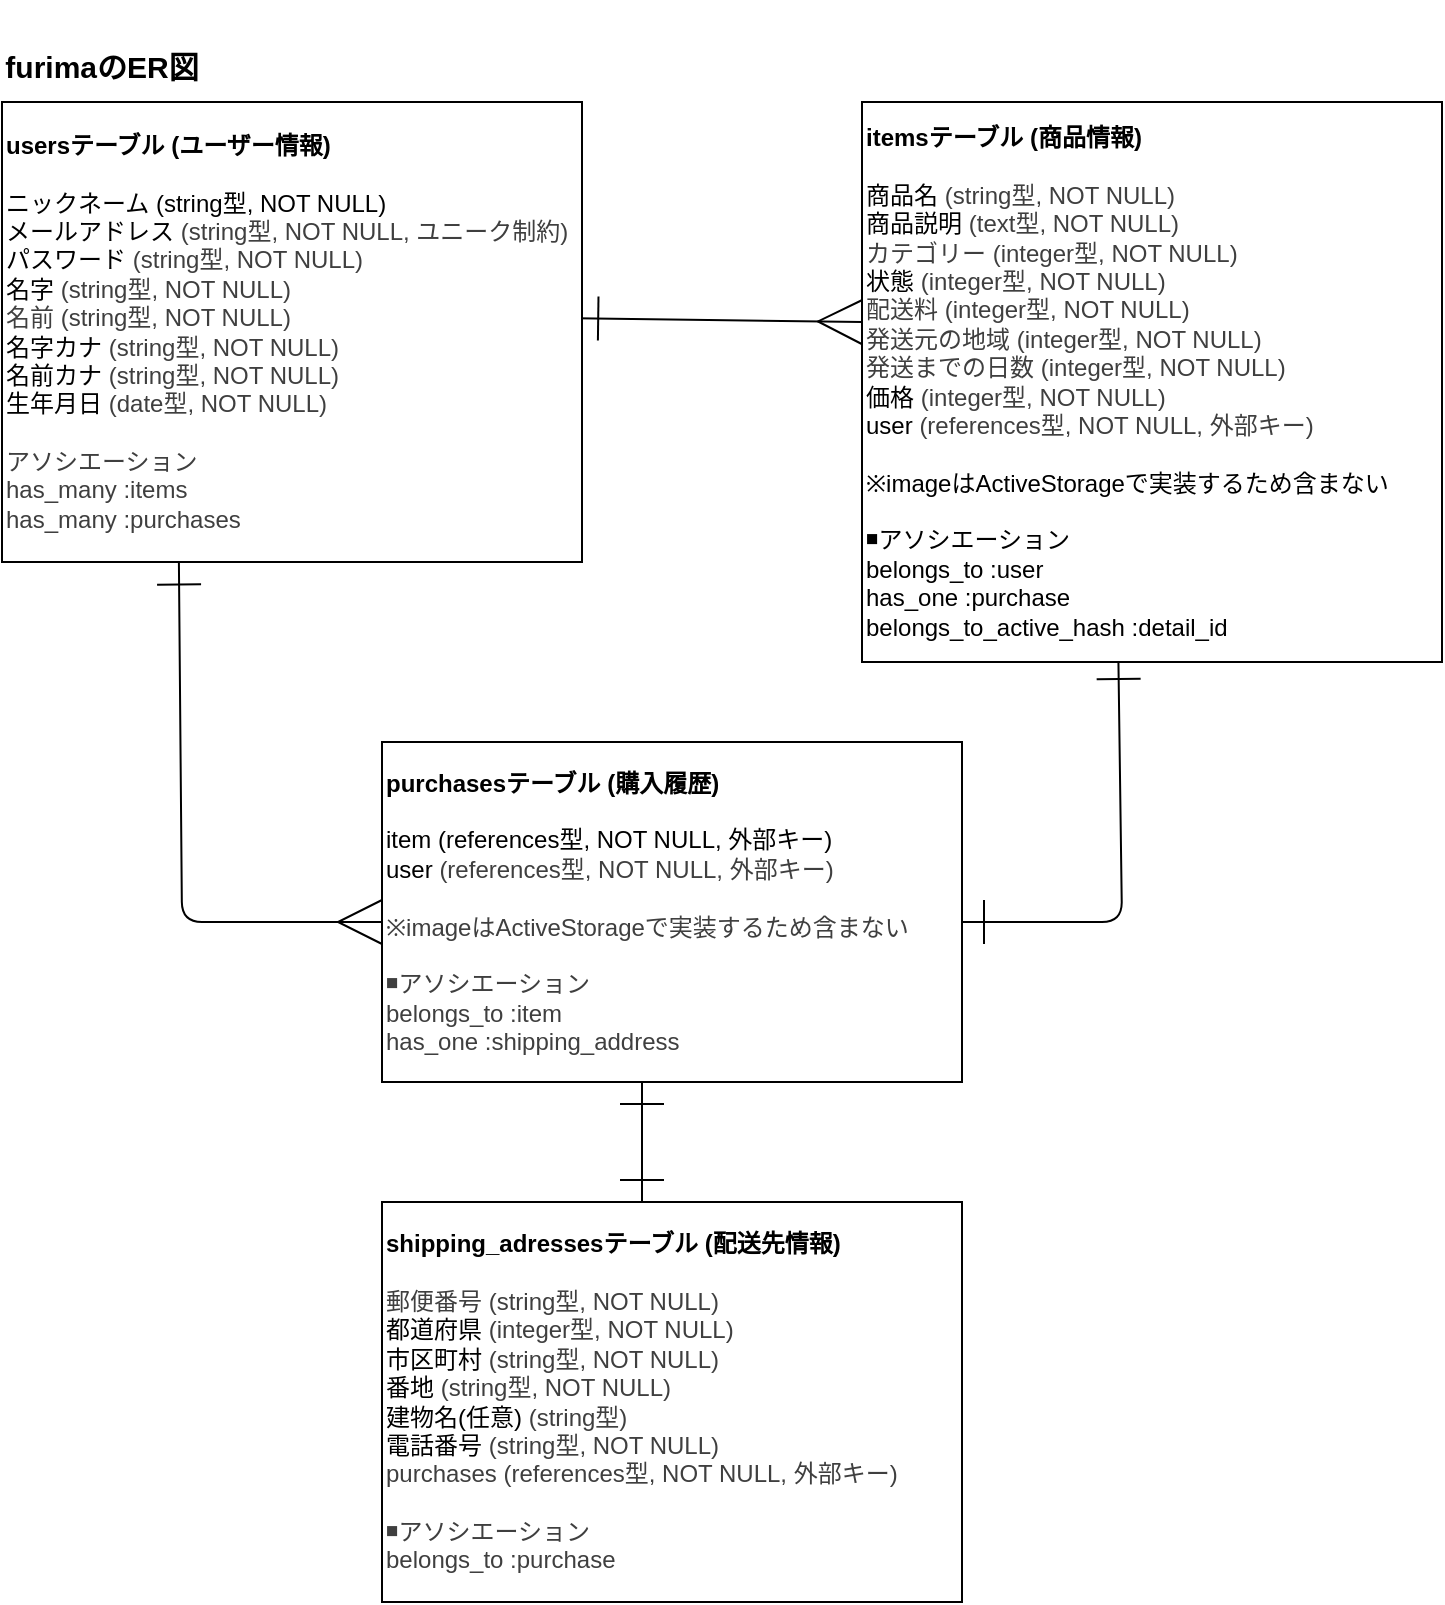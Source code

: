 <mxfile>
    <diagram id="U4kIuRbhecO1QbRN89tV" name="ページ1">
        <mxGraphModel dx="1691" dy="1655" grid="1" gridSize="10" guides="1" tooltips="1" connect="1" arrows="1" fold="1" page="1" pageScale="1" pageWidth="827" pageHeight="1169" math="0" shadow="0">
            <root>
                <mxCell id="0"/>
                <mxCell id="1" parent="0"/>
                <mxCell id="4" value="&lt;h1&gt;&lt;font style=&quot;font-size: 15px;&quot;&gt;furimaのER図&lt;/font&gt;&lt;/h1&gt;" style="whiteSpace=wrap;html=1;align=center;strokeColor=none;" vertex="1" parent="1">
                    <mxGeometry x="-800" y="-1150" width="100" height="40" as="geometry"/>
                </mxCell>
                <mxCell id="14" style="edgeStyle=none;html=1;exitX=0.99;exitY=0.47;exitDx=0;exitDy=0;entryX=0;entryY=0.5;entryDx=0;entryDy=0;targetPerimeterSpacing=6;sourcePerimeterSpacing=6;endSize=20;endArrow=ERmany;endFill=0;startSize=20;strokeColor=default;startArrow=ERone;startFill=0;exitPerimeter=0;" edge="1" parent="1" source="12">
                    <mxGeometry relative="1" as="geometry">
                        <mxPoint x="-520.87" y="-998.4" as="sourcePoint"/>
                        <mxPoint x="-370" y="-1000" as="targetPoint"/>
                    </mxGeometry>
                </mxCell>
                <mxCell id="12" value="&lt;div&gt;&lt;b&gt;usersテーブル (ユーザー情報)&lt;/b&gt;&lt;/div&gt;&lt;div&gt;&lt;br&gt;&lt;/div&gt;&lt;div&gt;ニックネーム (string型, NOT NULL)&lt;/div&gt;&lt;div&gt;&lt;span style=&quot;background-color: transparent;&quot;&gt;メールアドレス&lt;/span&gt;&lt;span style=&quot;color: rgb(63, 63, 63); background-color: transparent;&quot;&gt;&amp;nbsp;&lt;/span&gt;&lt;span style=&quot;color: rgb(63, 63, 63); background-color: transparent;&quot;&gt;(string型, NOT NULL, ユニーク制約)&lt;/span&gt;&lt;/div&gt;&lt;div&gt;パスワード&lt;span style=&quot;background-color: transparent; color: rgb(63, 63, 63);&quot;&gt;&amp;nbsp;&lt;/span&gt;&lt;span style=&quot;background-color: transparent; color: rgb(63, 63, 63);&quot;&gt;(string型, NOT NULL)&lt;/span&gt;&lt;/div&gt;&lt;div&gt;名字&lt;span style=&quot;background-color: transparent; color: rgb(63, 63, 63);&quot;&gt;&amp;nbsp;&lt;/span&gt;&lt;span style=&quot;background-color: transparent; color: rgb(63, 63, 63);&quot;&gt;(string型, NOT NULL)&lt;/span&gt;&lt;/div&gt;&lt;div&gt;&lt;span style=&quot;background-color: transparent; color: rgb(63, 63, 63);&quot;&gt;名前&amp;nbsp;&lt;/span&gt;&lt;span style=&quot;background-color: transparent; color: rgb(63, 63, 63);&quot;&gt;(string型, NOT NULL)&lt;/span&gt;&lt;/div&gt;&lt;div&gt;名字カナ&lt;span style=&quot;background-color: transparent; color: rgb(63, 63, 63);&quot;&gt;&amp;nbsp;&lt;/span&gt;&lt;span style=&quot;background-color: transparent; color: rgb(63, 63, 63);&quot;&gt;(string型, NOT NULL)&lt;/span&gt;&lt;/div&gt;&lt;div&gt;名前カナ&lt;span style=&quot;background-color: transparent; color: rgb(63, 63, 63);&quot;&gt;&amp;nbsp;&lt;/span&gt;&lt;span style=&quot;background-color: transparent; color: rgb(63, 63, 63);&quot;&gt;(string型, NOT NULL)&lt;/span&gt;&lt;/div&gt;&lt;div&gt;生年月日&lt;span style=&quot;background-color: transparent; color: rgb(63, 63, 63);&quot;&gt;&amp;nbsp;&lt;/span&gt;&lt;span style=&quot;background-color: transparent; color: rgb(63, 63, 63);&quot;&gt;(date型, NOT NULL)&lt;/span&gt;&lt;/div&gt;&lt;div&gt;&lt;span style=&quot;background-color: transparent; color: rgb(63, 63, 63);&quot;&gt;&lt;br&gt;&lt;/span&gt;&lt;/div&gt;&lt;div&gt;&lt;span style=&quot;background-color: transparent; color: rgb(63, 63, 63);&quot;&gt;アソシエーション&lt;/span&gt;&lt;/div&gt;&lt;div&gt;&lt;span style=&quot;background-color: transparent; color: rgb(63, 63, 63);&quot;&gt;has_many :items&lt;/span&gt;&lt;/div&gt;&lt;div&gt;&lt;span style=&quot;background-color: transparent; color: rgb(63, 63, 63);&quot;&gt;has_many :purchases&lt;/span&gt;&lt;/div&gt;" style="whiteSpace=wrap;html=1;align=left;" vertex="1" parent="1">
                    <mxGeometry x="-800" y="-1110" width="290" height="230" as="geometry"/>
                </mxCell>
                <mxCell id="20" style="edgeStyle=none;html=1;endSize=20;startSize=20;endArrow=ERone;endFill=0;startArrow=ERone;startFill=0;exitX=0.442;exitY=0.991;exitDx=0;exitDy=0;exitPerimeter=0;" edge="1" parent="1" source="13">
                    <mxGeometry relative="1" as="geometry">
                        <mxPoint x="-240" y="-820" as="sourcePoint"/>
                        <mxPoint x="-320" y="-700" as="targetPoint"/>
                        <Array as="points">
                            <mxPoint x="-240" y="-700"/>
                        </Array>
                    </mxGeometry>
                </mxCell>
                <mxCell id="13" value="&lt;div&gt;&lt;b&gt;itemsテーブル (商品情報)&lt;/b&gt;&lt;/div&gt;&lt;div&gt;&lt;br&gt;&lt;/div&gt;&lt;div&gt;商品名&lt;span style=&quot;color: rgb(63, 63, 63); background-color: transparent;&quot;&gt;&amp;nbsp;&lt;/span&gt;&lt;span style=&quot;color: rgb(63, 63, 63); background-color: transparent;&quot;&gt;(string型, NOT NULL)&lt;/span&gt;&lt;/div&gt;&lt;div&gt;商品説明&lt;span style=&quot;color: rgb(63, 63, 63); background-color: transparent;&quot;&gt;&amp;nbsp;&lt;/span&gt;&lt;span style=&quot;color: rgb(63, 63, 63); background-color: transparent;&quot;&gt;(text型, NOT NULL)&lt;/span&gt;&lt;/div&gt;&lt;div&gt;&lt;span style=&quot;color: rgb(63, 63, 63); background-color: transparent;&quot;&gt;カテゴリー (integer型, NOT NULL)&lt;/span&gt;&lt;/div&gt;&lt;div&gt;状態&lt;span style=&quot;color: rgb(63, 63, 63); background-color: transparent;&quot;&gt;&amp;nbsp;&lt;/span&gt;&lt;span style=&quot;color: rgb(63, 63, 63); background-color: transparent;&quot;&gt;(integer型, NOT NULL)&lt;/span&gt;&lt;/div&gt;&lt;div&gt;&lt;span style=&quot;color: rgb(63, 63, 63); background-color: transparent;&quot;&gt;配送料&lt;/span&gt;&lt;span style=&quot;color: rgb(63, 63, 63); background-color: transparent;&quot;&gt;&amp;nbsp;&lt;/span&gt;&lt;span style=&quot;color: rgb(63, 63, 63); background-color: transparent;&quot;&gt;(integer型, NOT NULL)&lt;/span&gt;&lt;/div&gt;&lt;div&gt;&lt;span style=&quot;color: rgb(63, 63, 63); background-color: transparent;&quot;&gt;発送元の地域&lt;/span&gt;&lt;span style=&quot;color: rgb(63, 63, 63); background-color: transparent;&quot;&gt;&amp;nbsp;&lt;/span&gt;&lt;span style=&quot;color: rgb(63, 63, 63); background-color: transparent;&quot;&gt;(integer型, NOT NULL)&lt;/span&gt;&lt;/div&gt;&lt;div&gt;&lt;span style=&quot;color: rgb(63, 63, 63); background-color: transparent;&quot;&gt;発送までの日数&lt;/span&gt;&lt;span style=&quot;color: rgb(63, 63, 63); background-color: transparent;&quot;&gt;&amp;nbsp;&lt;/span&gt;&lt;span style=&quot;color: rgb(63, 63, 63); background-color: transparent;&quot;&gt;(integer型, NOT NULL)&lt;/span&gt;&lt;/div&gt;&lt;div&gt;価格&lt;span style=&quot;color: rgb(63, 63, 63); background-color: transparent;&quot;&gt;&amp;nbsp;&lt;/span&gt;&lt;span style=&quot;color: rgb(63, 63, 63); background-color: transparent;&quot;&gt;(integer型, NOT NULL)&lt;/span&gt;&lt;/div&gt;&lt;div&gt;user&lt;span style=&quot;color: rgb(63, 63, 63); background-color: transparent;&quot;&gt;&amp;nbsp;&lt;/span&gt;&lt;span style=&quot;color: rgb(63, 63, 63); background-color: transparent;&quot;&gt;(references型, NOT NULL, 外部キー)&lt;/span&gt;&lt;/div&gt;&lt;div&gt;&lt;br&gt;&lt;/div&gt;&lt;div&gt;※imageはActiveStorageで実装するため含まない&lt;/div&gt;&lt;div&gt;&lt;br&gt;&lt;/div&gt;&lt;div&gt;◾️アソシエーション&lt;/div&gt;&lt;div&gt;belongs_to :user&lt;/div&gt;&lt;div&gt;has_one :purchase&lt;/div&gt;&lt;div&gt;belongs_to_active_hash :detail_id&lt;/div&gt;" style="whiteSpace=wrap;html=1;align=left;" vertex="1" parent="1">
                    <mxGeometry x="-370" y="-1110" width="290" height="280" as="geometry"/>
                </mxCell>
                <mxCell id="16" value="&lt;div&gt;&lt;b&gt;purchasesテーブル (購入履歴)&lt;/b&gt;&lt;/div&gt;&lt;div&gt;&lt;br&gt;&lt;/div&gt;&lt;div&gt;item (references型, NOT NULL, 外部キー)&lt;/div&gt;&lt;div&gt;user&lt;span style=&quot;color: rgb(63, 63, 63); background-color: transparent;&quot;&gt;&amp;nbsp;&lt;/span&gt;&lt;span style=&quot;color: rgb(63, 63, 63); background-color: transparent;&quot;&gt;(references型, NOT NULL, 外部キー)&lt;/span&gt;&lt;/div&gt;&lt;div&gt;&lt;span style=&quot;background-color: transparent; color: rgb(63, 63, 63);&quot;&gt;&lt;br&gt;&lt;/span&gt;&lt;/div&gt;&lt;div&gt;&lt;span style=&quot;background-color: transparent; color: rgb(63, 63, 63);&quot;&gt;&lt;span style=&quot;color: rgb(63, 63, 63);&quot;&gt;※imageはActiveStorageで実装するため含まない&lt;/span&gt;&lt;/span&gt;&lt;/div&gt;&lt;div&gt;&lt;span style=&quot;background-color: transparent; color: rgb(63, 63, 63);&quot;&gt;&lt;span style=&quot;color: rgb(63, 63, 63);&quot;&gt;&lt;br&gt;&lt;/span&gt;&lt;/span&gt;&lt;/div&gt;&lt;div&gt;&lt;span style=&quot;background-color: transparent; color: rgb(63, 63, 63);&quot;&gt;&lt;span style=&quot;color: rgb(63, 63, 63);&quot;&gt;◾️アソシエーション&lt;/span&gt;&lt;/span&gt;&lt;/div&gt;&lt;div&gt;&lt;span style=&quot;background-color: transparent; color: rgb(63, 63, 63);&quot;&gt;&lt;span style=&quot;color: rgb(63, 63, 63);&quot;&gt;belongs_to :item&lt;/span&gt;&lt;/span&gt;&lt;/div&gt;&lt;div&gt;&lt;span style=&quot;background-color: transparent; color: rgb(63, 63, 63);&quot;&gt;&lt;span style=&quot;color: rgb(63, 63, 63);&quot;&gt;has_one :shipping_address&lt;/span&gt;&lt;/span&gt;&lt;/div&gt;" style="whiteSpace=wrap;html=1;align=left;" vertex="1" parent="1">
                    <mxGeometry x="-610" y="-790" width="290" height="170" as="geometry"/>
                </mxCell>
                <mxCell id="17" value="&lt;div&gt;&lt;b&gt;shipping_adressesテーブル (配送先情報)&lt;/b&gt;&lt;/div&gt;&lt;div&gt;&lt;br&gt;&lt;/div&gt;&lt;div&gt;&lt;span style=&quot;background-color: transparent; color: rgb(63, 63, 63);&quot;&gt;郵便番号&amp;nbsp;&lt;/span&gt;&lt;span style=&quot;background-color: transparent; color: rgb(63, 63, 63);&quot;&gt;(string型, NOT NULL)&lt;/span&gt;&lt;/div&gt;&lt;div&gt;都道府県&lt;span style=&quot;background-color: transparent; color: rgb(63, 63, 63);&quot;&gt;&amp;nbsp;&lt;/span&gt;&lt;span style=&quot;background-color: transparent; color: rgb(63, 63, 63);&quot;&gt;(integer型, NOT NULL)&lt;/span&gt;&lt;/div&gt;&lt;div&gt;市区町村&lt;span style=&quot;background-color: transparent; color: rgb(63, 63, 63);&quot;&gt;&amp;nbsp;&lt;/span&gt;&lt;span style=&quot;background-color: transparent; color: rgb(63, 63, 63);&quot;&gt;(string型, NOT NULL)&lt;/span&gt;&lt;/div&gt;&lt;div&gt;番地&lt;span style=&quot;background-color: transparent; color: rgb(63, 63, 63);&quot;&gt;&amp;nbsp;&lt;/span&gt;&lt;span style=&quot;background-color: transparent; color: rgb(63, 63, 63);&quot;&gt;(string型, NOT NULL)&lt;/span&gt;&lt;/div&gt;&lt;div&gt;建物名(任意)&lt;span style=&quot;background-color: transparent; color: rgb(63, 63, 63);&quot;&gt;&amp;nbsp;&lt;/span&gt;&lt;span style=&quot;background-color: transparent; color: rgb(63, 63, 63);&quot;&gt;(string型)&lt;/span&gt;&lt;/div&gt;&lt;div&gt;電話番号&lt;span style=&quot;background-color: transparent; color: rgb(63, 63, 63);&quot;&gt;&amp;nbsp;&lt;/span&gt;&lt;span style=&quot;background-color: transparent; color: rgb(63, 63, 63);&quot;&gt;(string型, NOT NULL)&lt;/span&gt;&lt;/div&gt;&lt;div&gt;&lt;span style=&quot;background-color: transparent; color: rgb(63, 63, 63);&quot;&gt;purchases (references型, NOT NULL, 外部キー)&lt;/span&gt;&lt;/div&gt;&lt;div&gt;&lt;span style=&quot;background-color: transparent; color: rgb(63, 63, 63);&quot;&gt;&lt;br&gt;&lt;/span&gt;&lt;/div&gt;&lt;div&gt;&lt;span style=&quot;background-color: transparent; color: rgb(63, 63, 63);&quot;&gt;◾️アソシエーション&lt;/span&gt;&lt;/div&gt;&lt;div&gt;&lt;span style=&quot;background-color: transparent; color: rgb(63, 63, 63);&quot;&gt;belongs_to :purchase&lt;/span&gt;&lt;/div&gt;" style="whiteSpace=wrap;html=1;align=left;" vertex="1" parent="1">
                    <mxGeometry x="-610" y="-560" width="290" height="200" as="geometry"/>
                </mxCell>
                <mxCell id="21" style="edgeStyle=none;html=1;endSize=20;startSize=20;endArrow=ERone;endFill=0;startArrow=ERone;startFill=0;" edge="1" parent="1">
                    <mxGeometry relative="1" as="geometry">
                        <mxPoint x="-480" y="-620" as="sourcePoint"/>
                        <mxPoint x="-480" y="-560" as="targetPoint"/>
                    </mxGeometry>
                </mxCell>
                <mxCell id="24" style="edgeStyle=none;html=1;endSize=20;startSize=20;endArrow=ERmany;endFill=0;startArrow=ERone;startFill=0;exitX=0.305;exitY=1.001;exitDx=0;exitDy=0;exitPerimeter=0;" edge="1" parent="1" source="12">
                    <mxGeometry relative="1" as="geometry">
                        <mxPoint x="-710" y="-860" as="sourcePoint"/>
                        <mxPoint x="-610" y="-700" as="targetPoint"/>
                        <Array as="points">
                            <mxPoint x="-710" y="-700"/>
                        </Array>
                    </mxGeometry>
                </mxCell>
            </root>
        </mxGraphModel>
    </diagram>
</mxfile>